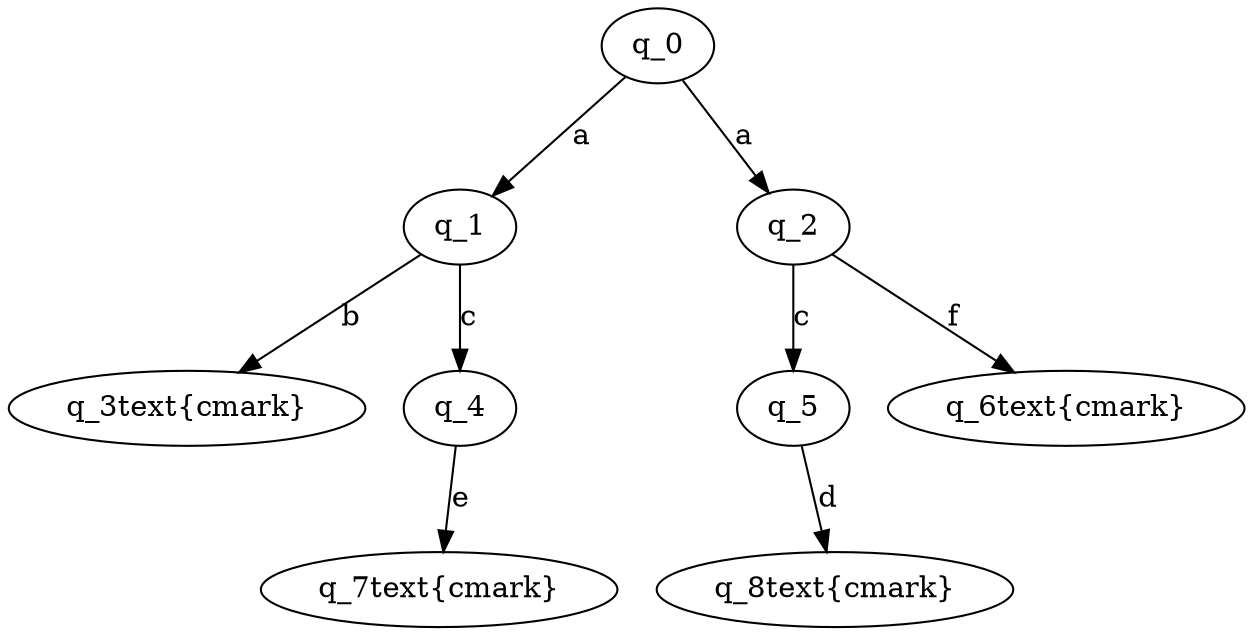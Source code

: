 digraph LTSQ {
    q_0 -> q_1 [label="a"];
    q_0 -> q_2 [label="a"];
    q_1 -> q_3 [label="b"];
    q_1 -> q_4 [label="c"];
    q_2 -> q_5 [label="c"];
    q_2 -> q_6 [label="f"];
    q_4 -> q_7 [label="e"];
    q_5 -> q_8 [label="d"];
    q_3 [label="q_3\text{\cmark}"]
    q_6 [label="q_6\text{\cmark}"]
    q_7 [label="q_7\text{\cmark}"]
    q_8 [label="q_8\text{\cmark}"]
}